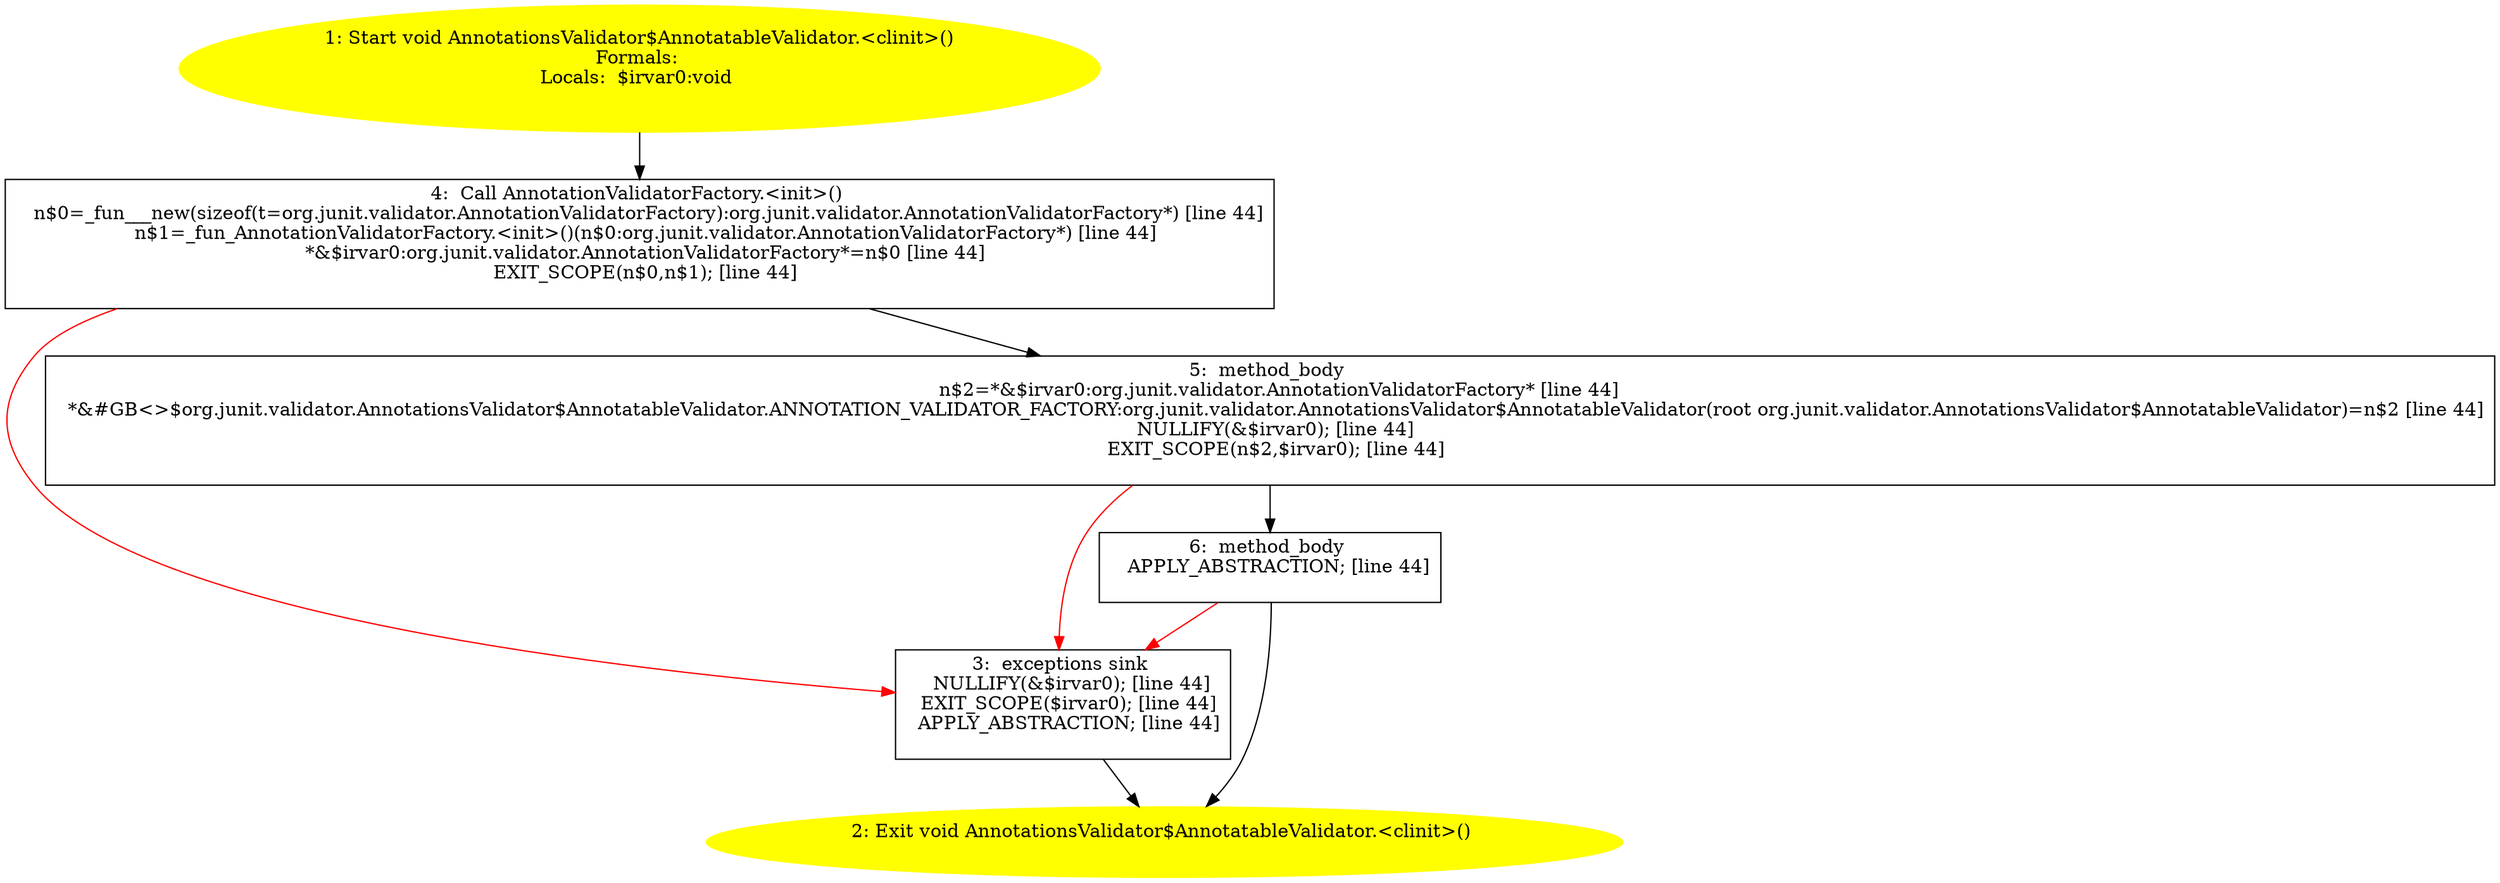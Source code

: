 /* @generated */
digraph cfg {
"org.junit.validator.AnnotationsValidator$AnnotatableValidator.<clinit>():void.b9e756f95f9c471071b60fa08704bbd2_1" [label="1: Start void AnnotationsValidator$AnnotatableValidator.<clinit>()\nFormals: \nLocals:  $irvar0:void \n  " color=yellow style=filled]
	

	 "org.junit.validator.AnnotationsValidator$AnnotatableValidator.<clinit>():void.b9e756f95f9c471071b60fa08704bbd2_1" -> "org.junit.validator.AnnotationsValidator$AnnotatableValidator.<clinit>():void.b9e756f95f9c471071b60fa08704bbd2_4" ;
"org.junit.validator.AnnotationsValidator$AnnotatableValidator.<clinit>():void.b9e756f95f9c471071b60fa08704bbd2_2" [label="2: Exit void AnnotationsValidator$AnnotatableValidator.<clinit>() \n  " color=yellow style=filled]
	

"org.junit.validator.AnnotationsValidator$AnnotatableValidator.<clinit>():void.b9e756f95f9c471071b60fa08704bbd2_3" [label="3:  exceptions sink \n   NULLIFY(&$irvar0); [line 44]\n  EXIT_SCOPE($irvar0); [line 44]\n  APPLY_ABSTRACTION; [line 44]\n " shape="box"]
	

	 "org.junit.validator.AnnotationsValidator$AnnotatableValidator.<clinit>():void.b9e756f95f9c471071b60fa08704bbd2_3" -> "org.junit.validator.AnnotationsValidator$AnnotatableValidator.<clinit>():void.b9e756f95f9c471071b60fa08704bbd2_2" ;
"org.junit.validator.AnnotationsValidator$AnnotatableValidator.<clinit>():void.b9e756f95f9c471071b60fa08704bbd2_4" [label="4:  Call AnnotationValidatorFactory.<init>() \n   n$0=_fun___new(sizeof(t=org.junit.validator.AnnotationValidatorFactory):org.junit.validator.AnnotationValidatorFactory*) [line 44]\n  n$1=_fun_AnnotationValidatorFactory.<init>()(n$0:org.junit.validator.AnnotationValidatorFactory*) [line 44]\n  *&$irvar0:org.junit.validator.AnnotationValidatorFactory*=n$0 [line 44]\n  EXIT_SCOPE(n$0,n$1); [line 44]\n " shape="box"]
	

	 "org.junit.validator.AnnotationsValidator$AnnotatableValidator.<clinit>():void.b9e756f95f9c471071b60fa08704bbd2_4" -> "org.junit.validator.AnnotationsValidator$AnnotatableValidator.<clinit>():void.b9e756f95f9c471071b60fa08704bbd2_5" ;
	 "org.junit.validator.AnnotationsValidator$AnnotatableValidator.<clinit>():void.b9e756f95f9c471071b60fa08704bbd2_4" -> "org.junit.validator.AnnotationsValidator$AnnotatableValidator.<clinit>():void.b9e756f95f9c471071b60fa08704bbd2_3" [color="red" ];
"org.junit.validator.AnnotationsValidator$AnnotatableValidator.<clinit>():void.b9e756f95f9c471071b60fa08704bbd2_5" [label="5:  method_body \n   n$2=*&$irvar0:org.junit.validator.AnnotationValidatorFactory* [line 44]\n  *&#GB<>$org.junit.validator.AnnotationsValidator$AnnotatableValidator.ANNOTATION_VALIDATOR_FACTORY:org.junit.validator.AnnotationsValidator$AnnotatableValidator(root org.junit.validator.AnnotationsValidator$AnnotatableValidator)=n$2 [line 44]\n  NULLIFY(&$irvar0); [line 44]\n  EXIT_SCOPE(n$2,$irvar0); [line 44]\n " shape="box"]
	

	 "org.junit.validator.AnnotationsValidator$AnnotatableValidator.<clinit>():void.b9e756f95f9c471071b60fa08704bbd2_5" -> "org.junit.validator.AnnotationsValidator$AnnotatableValidator.<clinit>():void.b9e756f95f9c471071b60fa08704bbd2_6" ;
	 "org.junit.validator.AnnotationsValidator$AnnotatableValidator.<clinit>():void.b9e756f95f9c471071b60fa08704bbd2_5" -> "org.junit.validator.AnnotationsValidator$AnnotatableValidator.<clinit>():void.b9e756f95f9c471071b60fa08704bbd2_3" [color="red" ];
"org.junit.validator.AnnotationsValidator$AnnotatableValidator.<clinit>():void.b9e756f95f9c471071b60fa08704bbd2_6" [label="6:  method_body \n   APPLY_ABSTRACTION; [line 44]\n " shape="box"]
	

	 "org.junit.validator.AnnotationsValidator$AnnotatableValidator.<clinit>():void.b9e756f95f9c471071b60fa08704bbd2_6" -> "org.junit.validator.AnnotationsValidator$AnnotatableValidator.<clinit>():void.b9e756f95f9c471071b60fa08704bbd2_2" ;
	 "org.junit.validator.AnnotationsValidator$AnnotatableValidator.<clinit>():void.b9e756f95f9c471071b60fa08704bbd2_6" -> "org.junit.validator.AnnotationsValidator$AnnotatableValidator.<clinit>():void.b9e756f95f9c471071b60fa08704bbd2_3" [color="red" ];
}
